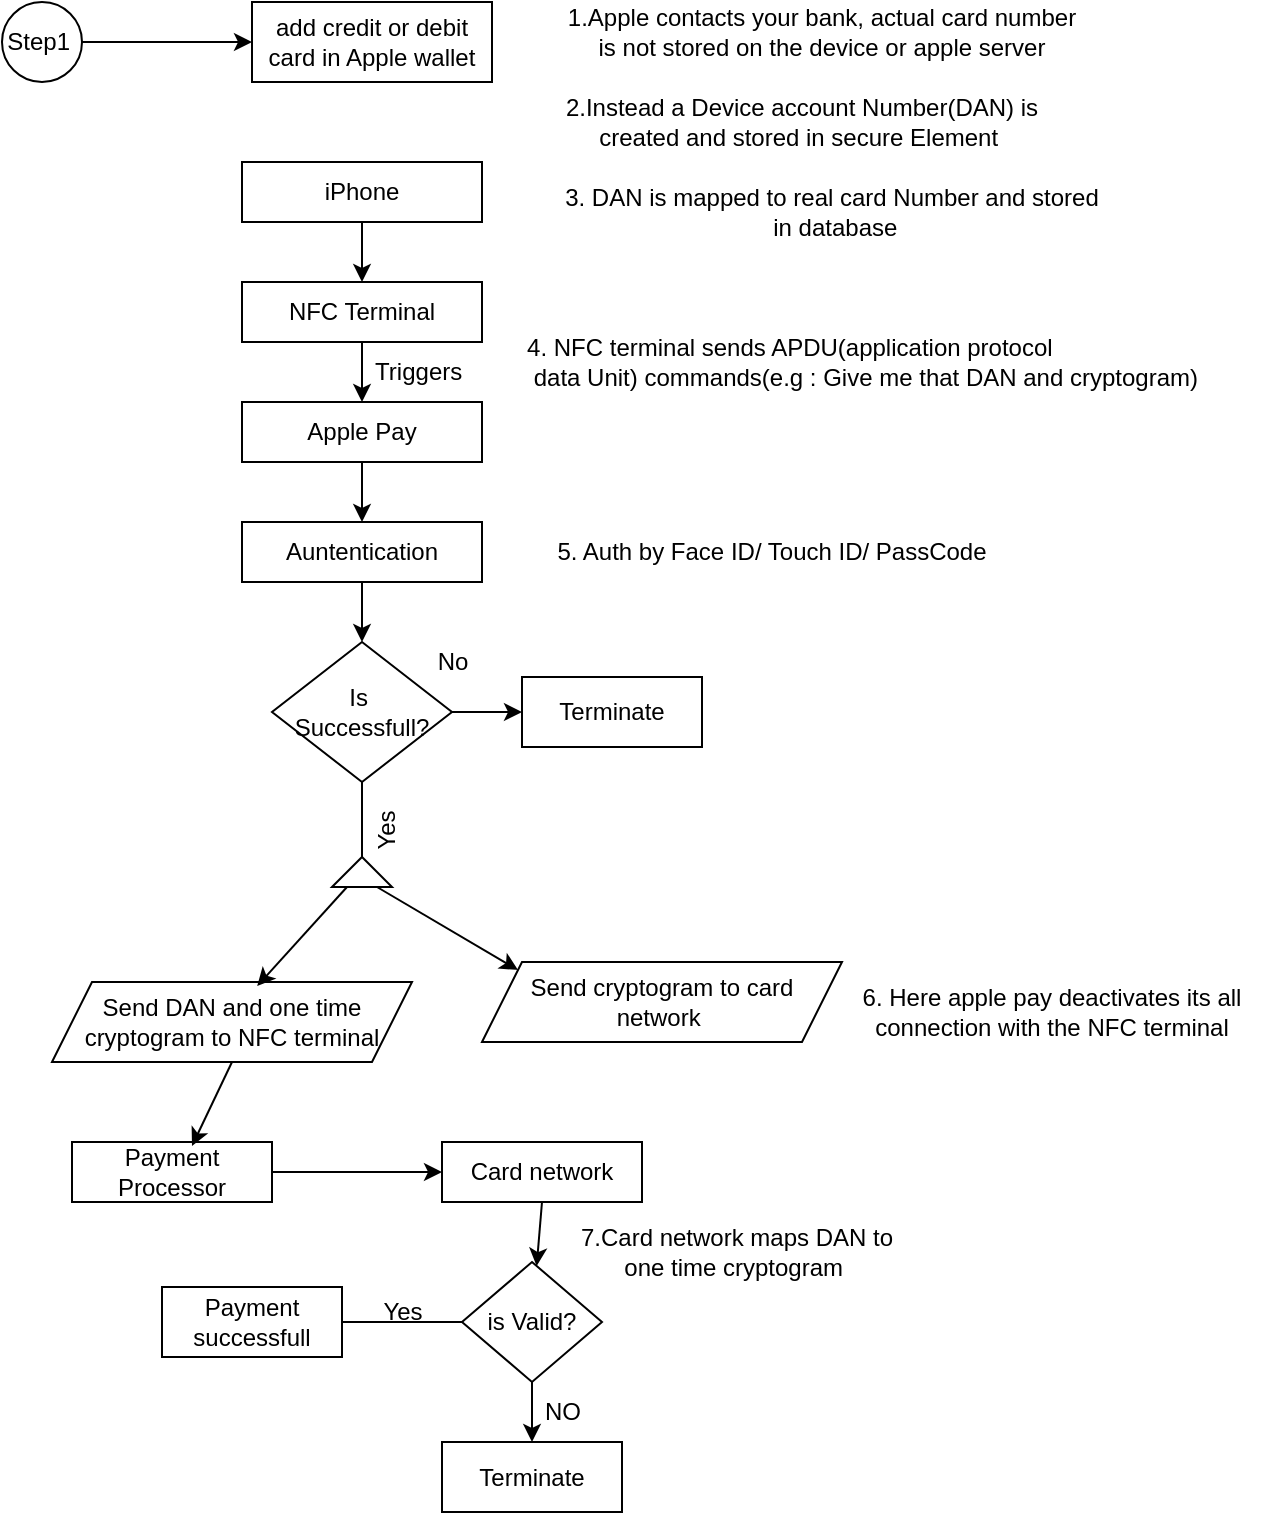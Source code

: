 <mxfile>
    <diagram id="UEvXBPFngUWNdcwwJAJw" name="Page-1">
        <mxGraphModel dx="1079" dy="606" grid="1" gridSize="10" guides="1" tooltips="1" connect="1" arrows="1" fold="1" page="1" pageScale="1" pageWidth="850" pageHeight="1100" math="0" shadow="0">
            <root>
                <mxCell id="0"/>
                <mxCell id="1" parent="0"/>
                <mxCell id="76" value="" style="group" vertex="1" connectable="0" parent="1">
                    <mxGeometry x="70" y="20" width="630" height="755" as="geometry"/>
                </mxCell>
                <mxCell id="2" value="add credit or debit card in Apple wallet" style="rounded=0;whiteSpace=wrap;html=1;container=0;" vertex="1" parent="76">
                    <mxGeometry x="125" width="120" height="40" as="geometry"/>
                </mxCell>
                <mxCell id="5" style="edgeStyle=none;html=1;exitX=1;exitY=0.5;exitDx=0;exitDy=0;" edge="1" parent="76" source="4" target="2">
                    <mxGeometry relative="1" as="geometry"/>
                </mxCell>
                <mxCell id="4" value="Step1&amp;nbsp;" style="ellipse;whiteSpace=wrap;html=1;aspect=fixed;container=0;" vertex="1" parent="76">
                    <mxGeometry width="40" height="40" as="geometry"/>
                </mxCell>
                <mxCell id="18" style="edgeStyle=none;html=1;exitX=0.5;exitY=1;exitDx=0;exitDy=0;entryX=0.5;entryY=0;entryDx=0;entryDy=0;" edge="1" parent="76" source="17" target="10">
                    <mxGeometry relative="1" as="geometry"/>
                </mxCell>
                <mxCell id="17" value="iPhone" style="rounded=0;whiteSpace=wrap;html=1;container=0;" vertex="1" parent="76">
                    <mxGeometry x="120" y="80" width="120" height="30" as="geometry"/>
                </mxCell>
                <mxCell id="24" style="edgeStyle=none;html=1;exitX=0.5;exitY=1;exitDx=0;exitDy=0;entryX=0.5;entryY=0;entryDx=0;entryDy=0;" edge="1" parent="76" source="19" target="23">
                    <mxGeometry relative="1" as="geometry"/>
                </mxCell>
                <mxCell id="19" value="Auntentication" style="rounded=0;whiteSpace=wrap;html=1;container=0;" vertex="1" parent="76">
                    <mxGeometry x="120" y="260" width="120" height="30" as="geometry"/>
                </mxCell>
                <mxCell id="21" style="edgeStyle=none;html=1;exitX=0.5;exitY=1;exitDx=0;exitDy=0;entryX=0.5;entryY=0;entryDx=0;entryDy=0;" edge="1" parent="76" source="12" target="19">
                    <mxGeometry relative="1" as="geometry"/>
                </mxCell>
                <mxCell id="22" value="5. Auth by Face ID/ Touch ID/ PassCode" style="text;html=1;align=center;verticalAlign=middle;whiteSpace=wrap;rounded=0;container=0;" vertex="1" parent="76">
                    <mxGeometry x="270" y="260" width="230" height="30" as="geometry"/>
                </mxCell>
                <mxCell id="25" style="edgeStyle=none;html=1;exitX=1;exitY=0.5;exitDx=0;exitDy=0;entryX=0;entryY=0.5;entryDx=0;entryDy=0;" edge="1" parent="76" source="23" target="27">
                    <mxGeometry relative="1" as="geometry">
                        <mxPoint x="300" y="465" as="targetPoint"/>
                    </mxGeometry>
                </mxCell>
                <mxCell id="38" style="edgeStyle=none;html=1;exitX=0.5;exitY=1;exitDx=0;exitDy=0;entryX=0;entryY=0.5;entryDx=0;entryDy=0;" edge="1" parent="76" source="23" target="34">
                    <mxGeometry relative="1" as="geometry"/>
                </mxCell>
                <mxCell id="23" value="Is&amp;nbsp;&lt;div&gt;Successfull?&lt;/div&gt;" style="rhombus;whiteSpace=wrap;html=1;container=0;" vertex="1" parent="76">
                    <mxGeometry x="135" y="320" width="90" height="70" as="geometry"/>
                </mxCell>
                <mxCell id="26" value="No" style="text;html=1;align=center;verticalAlign=middle;resizable=0;points=[];autosize=1;strokeColor=none;fillColor=none;container=0;" vertex="1" parent="76">
                    <mxGeometry x="205" y="315" width="40" height="30" as="geometry"/>
                </mxCell>
                <mxCell id="27" value="Terminate" style="rounded=0;whiteSpace=wrap;html=1;container=0;" vertex="1" parent="76">
                    <mxGeometry x="260" y="337.5" width="90" height="35" as="geometry"/>
                </mxCell>
                <mxCell id="29" value="Yes" style="text;html=1;align=center;verticalAlign=middle;resizable=0;points=[];autosize=1;strokeColor=none;fillColor=none;rotation=-90;container=0;" vertex="1" parent="76">
                    <mxGeometry x="172.5" y="400" width="40" height="30" as="geometry"/>
                </mxCell>
                <mxCell id="32" value="Send DAN and one time cryptogram to NFC terminal" style="shape=parallelogram;perimeter=parallelogramPerimeter;whiteSpace=wrap;html=1;fixedSize=1;container=0;" vertex="1" parent="76">
                    <mxGeometry x="25" y="490" width="180" height="40" as="geometry"/>
                </mxCell>
                <mxCell id="40" style="edgeStyle=none;html=1;exitX=0;exitY=0.75;exitDx=0;exitDy=0;entryX=0;entryY=0;entryDx=0;entryDy=0;" edge="1" parent="76" source="34" target="41">
                    <mxGeometry relative="1" as="geometry">
                        <mxPoint x="280" y="610" as="targetPoint"/>
                    </mxGeometry>
                </mxCell>
                <mxCell id="34" value="" style="triangle;whiteSpace=wrap;html=1;rotation=-90;container=0;" vertex="1" parent="76">
                    <mxGeometry x="172.5" y="420" width="15" height="30" as="geometry"/>
                </mxCell>
                <mxCell id="39" style="edgeStyle=none;html=1;exitX=0;exitY=0.25;exitDx=0;exitDy=0;entryX=0.57;entryY=0.05;entryDx=0;entryDy=0;entryPerimeter=0;" edge="1" parent="76" source="34" target="32">
                    <mxGeometry relative="1" as="geometry"/>
                </mxCell>
                <mxCell id="41" value="Send cryptogram to card network&amp;nbsp;" style="shape=parallelogram;perimeter=parallelogramPerimeter;whiteSpace=wrap;html=1;fixedSize=1;container=0;" vertex="1" parent="76">
                    <mxGeometry x="240" y="480" width="180" height="40" as="geometry"/>
                </mxCell>
                <mxCell id="46" value="&lt;div style=&quot;text-align: justify;&quot;&gt;&lt;span style=&quot;text-wrap-mode: nowrap; background-color: transparent;&quot;&gt;4. NFC terminal sends APDU(application protocol&lt;/span&gt;&lt;/div&gt;&lt;div style=&quot;text-align: justify;&quot;&gt;&lt;span style=&quot;color: rgb(0, 0, 0); text-wrap-mode: nowrap;&quot;&gt;&amp;nbsp;data Unit) commands(e.g : Give me that DAN and cryptogram)&lt;/span&gt;&lt;/div&gt;" style="text;html=1;align=right;verticalAlign=middle;whiteSpace=wrap;rounded=0;container=0;" vertex="1" parent="76">
                    <mxGeometry x="260" y="165" width="340" height="30" as="geometry"/>
                </mxCell>
                <mxCell id="50" value="6. Here apple pay deactivates its all connection with the NFC terminal" style="text;html=1;align=center;verticalAlign=middle;whiteSpace=wrap;rounded=0;container=0;" vertex="1" parent="76">
                    <mxGeometry x="420" y="490" width="210" height="30" as="geometry"/>
                </mxCell>
                <mxCell id="72" style="edgeStyle=none;html=1;exitX=1;exitY=0.5;exitDx=0;exitDy=0;entryX=0;entryY=0.5;entryDx=0;entryDy=0;" edge="1" parent="76" source="51" target="54">
                    <mxGeometry relative="1" as="geometry"/>
                </mxCell>
                <mxCell id="51" value="Payment Processor" style="rounded=0;whiteSpace=wrap;html=1;container=0;" vertex="1" parent="76">
                    <mxGeometry x="35" y="570" width="100" height="30" as="geometry"/>
                </mxCell>
                <mxCell id="53" style="edgeStyle=none;html=1;exitX=0.5;exitY=1;exitDx=0;exitDy=0;entryX=0.6;entryY=0.067;entryDx=0;entryDy=0;entryPerimeter=0;" edge="1" parent="76" source="32" target="51">
                    <mxGeometry relative="1" as="geometry"/>
                </mxCell>
                <mxCell id="56" style="edgeStyle=none;html=1;exitX=0.5;exitY=1;exitDx=0;exitDy=0;" edge="1" parent="76" source="54" target="57">
                    <mxGeometry relative="1" as="geometry">
                        <mxPoint x="50" y="850" as="targetPoint"/>
                    </mxGeometry>
                </mxCell>
                <mxCell id="54" value="Card network" style="rounded=0;whiteSpace=wrap;html=1;container=0;" vertex="1" parent="76">
                    <mxGeometry x="220" y="570" width="100" height="30" as="geometry"/>
                </mxCell>
                <mxCell id="63" style="edgeStyle=none;html=1;exitX=0.5;exitY=1;exitDx=0;exitDy=0;entryX=0.5;entryY=0;entryDx=0;entryDy=0;" edge="1" parent="76" source="57" target="62">
                    <mxGeometry relative="1" as="geometry"/>
                </mxCell>
                <mxCell id="64" style="edgeStyle=none;html=1;exitX=1;exitY=0.5;exitDx=0;exitDy=0;entryX=0;entryY=0.5;entryDx=0;entryDy=0;" edge="1" parent="76" source="57" target="65">
                    <mxGeometry relative="1" as="geometry">
                        <mxPoint x="130" y="880" as="targetPoint"/>
                    </mxGeometry>
                </mxCell>
                <mxCell id="57" value="is Valid?" style="rhombus;whiteSpace=wrap;html=1;container=0;" vertex="1" parent="76">
                    <mxGeometry x="230" y="630" width="70" height="60" as="geometry"/>
                </mxCell>
                <mxCell id="60" value="NO" style="text;html=1;align=center;verticalAlign=middle;resizable=0;points=[];autosize=1;strokeColor=none;fillColor=none;container=0;" vertex="1" parent="76">
                    <mxGeometry x="260" y="690" width="40" height="30" as="geometry"/>
                </mxCell>
                <mxCell id="62" value="Terminate" style="rounded=0;whiteSpace=wrap;html=1;container=0;" vertex="1" parent="76">
                    <mxGeometry x="220" y="720" width="90" height="35" as="geometry"/>
                </mxCell>
                <mxCell id="65" value="Payment successfull" style="rounded=0;whiteSpace=wrap;html=1;container=0;" vertex="1" parent="76">
                    <mxGeometry x="80" y="642.5" width="90" height="35" as="geometry"/>
                </mxCell>
                <mxCell id="66" value="Yes" style="text;html=1;align=center;verticalAlign=middle;resizable=0;points=[];autosize=1;strokeColor=none;fillColor=none;container=0;" vertex="1" parent="76">
                    <mxGeometry x="180" y="640" width="40" height="30" as="geometry"/>
                </mxCell>
                <mxCell id="69" value="7.Card network maps DAN to one time cryptogram&amp;nbsp;" style="text;html=1;align=center;verticalAlign=middle;whiteSpace=wrap;rounded=0;container=0;" vertex="1" parent="76">
                    <mxGeometry x="280" y="610" width="175" height="30" as="geometry"/>
                </mxCell>
                <mxCell id="13" style="edgeStyle=none;html=1;exitX=0.5;exitY=1;exitDx=0;exitDy=0;entryX=0.5;entryY=0;entryDx=0;entryDy=0;" edge="1" parent="76" source="10" target="12">
                    <mxGeometry relative="1" as="geometry"/>
                </mxCell>
                <mxCell id="10" value="NFC Terminal" style="rounded=0;whiteSpace=wrap;html=1;container=0;" vertex="1" parent="76">
                    <mxGeometry x="120" y="140" width="120" height="30" as="geometry"/>
                </mxCell>
                <mxCell id="12" value="Apple Pay" style="rounded=0;whiteSpace=wrap;html=1;container=0;" vertex="1" parent="76">
                    <mxGeometry x="120" y="200" width="120" height="30" as="geometry"/>
                </mxCell>
                <mxCell id="15" value="Triggers&amp;nbsp;" style="text;html=1;align=center;verticalAlign=middle;whiteSpace=wrap;rounded=0;rotation=0;container=0;" vertex="1" parent="76">
                    <mxGeometry x="185" y="165" width="50" height="40" as="geometry"/>
                </mxCell>
                <mxCell id="75" value="" style="group" vertex="1" connectable="0" parent="76">
                    <mxGeometry x="270" width="280" height="125" as="geometry"/>
                </mxCell>
                <mxCell id="3" value="1.Apple contacts your bank, actual card number is not stored on the device or apple server" style="text;html=1;align=center;verticalAlign=middle;whiteSpace=wrap;rounded=0;container=0;" vertex="1" parent="75">
                    <mxGeometry x="10" width="260" height="30" as="geometry"/>
                </mxCell>
                <mxCell id="6" value="2.Instead a Device account Number(DAN) is created and stored in secure Element&amp;nbsp;" style="text;html=1;align=center;verticalAlign=middle;whiteSpace=wrap;rounded=0;container=0;" vertex="1" parent="75">
                    <mxGeometry y="45" width="260" height="30" as="geometry"/>
                </mxCell>
                <mxCell id="43" value="&lt;span style=&quot;color: rgb(0, 0, 0); text-wrap-mode: nowrap;&quot;&gt;3. DAN is mapped to real card Number and stored&lt;/span&gt;&lt;div&gt;&lt;span style=&quot;color: rgb(0, 0, 0); text-wrap-mode: nowrap;&quot;&gt;&amp;nbsp;in database&lt;/span&gt;&lt;/div&gt;" style="text;html=1;align=center;verticalAlign=middle;whiteSpace=wrap;rounded=0;container=0;" vertex="1" parent="75">
                    <mxGeometry x="10" y="85" width="270" height="40" as="geometry"/>
                </mxCell>
            </root>
        </mxGraphModel>
    </diagram>
</mxfile>